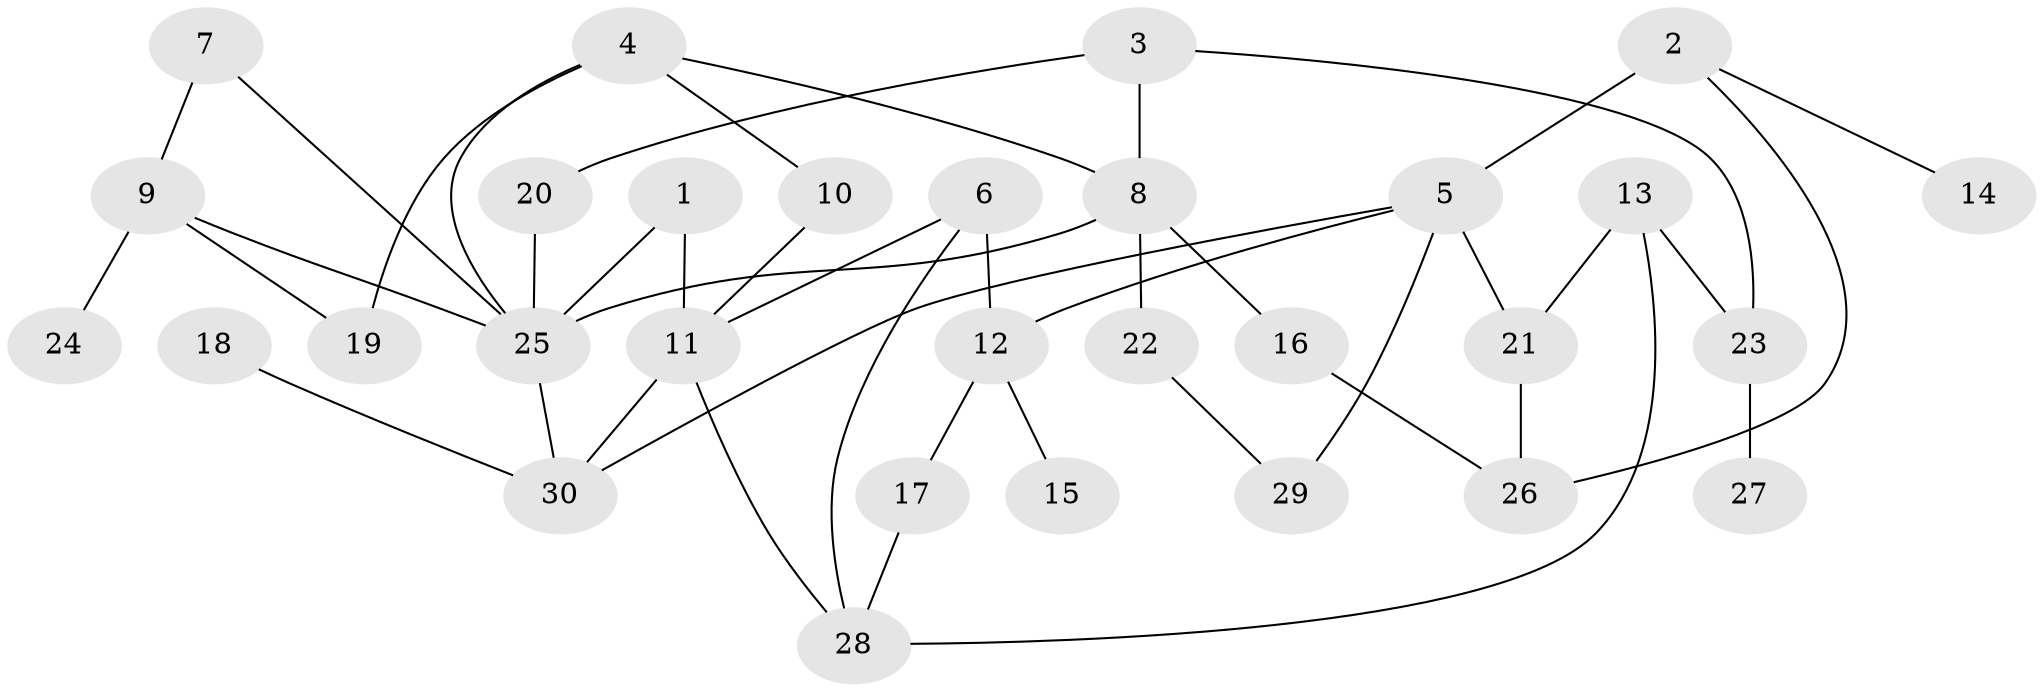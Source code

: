 // original degree distribution, {2: 0.2833333333333333, 6: 0.05, 7: 0.016666666666666666, 3: 0.21666666666666667, 4: 0.1, 5: 0.05, 1: 0.2833333333333333}
// Generated by graph-tools (version 1.1) at 2025/00/03/09/25 03:00:59]
// undirected, 30 vertices, 43 edges
graph export_dot {
graph [start="1"]
  node [color=gray90,style=filled];
  1;
  2;
  3;
  4;
  5;
  6;
  7;
  8;
  9;
  10;
  11;
  12;
  13;
  14;
  15;
  16;
  17;
  18;
  19;
  20;
  21;
  22;
  23;
  24;
  25;
  26;
  27;
  28;
  29;
  30;
  1 -- 11 [weight=1.0];
  1 -- 25 [weight=1.0];
  2 -- 5 [weight=2.0];
  2 -- 14 [weight=1.0];
  2 -- 26 [weight=1.0];
  3 -- 8 [weight=1.0];
  3 -- 20 [weight=1.0];
  3 -- 23 [weight=1.0];
  4 -- 8 [weight=1.0];
  4 -- 10 [weight=1.0];
  4 -- 19 [weight=1.0];
  4 -- 25 [weight=1.0];
  5 -- 12 [weight=1.0];
  5 -- 21 [weight=1.0];
  5 -- 29 [weight=1.0];
  5 -- 30 [weight=1.0];
  6 -- 11 [weight=1.0];
  6 -- 12 [weight=1.0];
  6 -- 28 [weight=1.0];
  7 -- 9 [weight=1.0];
  7 -- 25 [weight=1.0];
  8 -- 16 [weight=1.0];
  8 -- 22 [weight=1.0];
  8 -- 25 [weight=1.0];
  9 -- 19 [weight=1.0];
  9 -- 24 [weight=1.0];
  9 -- 25 [weight=1.0];
  10 -- 11 [weight=1.0];
  11 -- 28 [weight=1.0];
  11 -- 30 [weight=1.0];
  12 -- 15 [weight=1.0];
  12 -- 17 [weight=1.0];
  13 -- 21 [weight=1.0];
  13 -- 23 [weight=1.0];
  13 -- 28 [weight=1.0];
  16 -- 26 [weight=1.0];
  17 -- 28 [weight=1.0];
  18 -- 30 [weight=1.0];
  20 -- 25 [weight=2.0];
  21 -- 26 [weight=1.0];
  22 -- 29 [weight=1.0];
  23 -- 27 [weight=1.0];
  25 -- 30 [weight=1.0];
}
